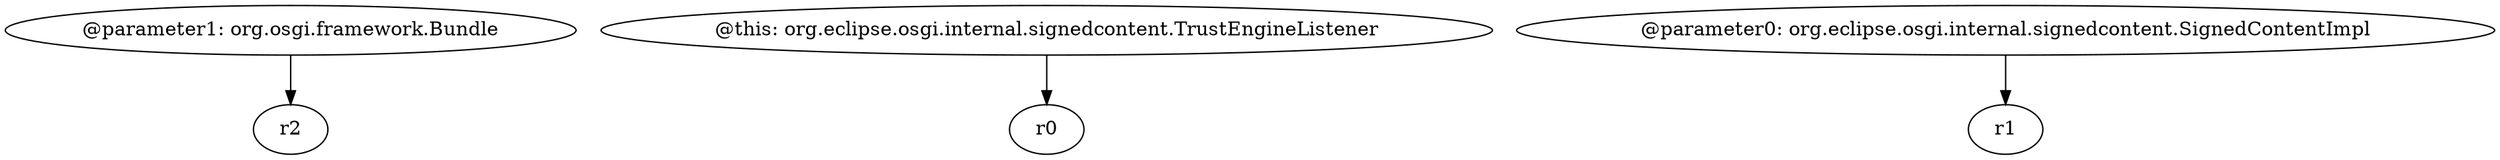 digraph g {
0[label="@parameter1: org.osgi.framework.Bundle"]
1[label="r2"]
0->1[label=""]
2[label="@this: org.eclipse.osgi.internal.signedcontent.TrustEngineListener"]
3[label="r0"]
2->3[label=""]
4[label="@parameter0: org.eclipse.osgi.internal.signedcontent.SignedContentImpl"]
5[label="r1"]
4->5[label=""]
}